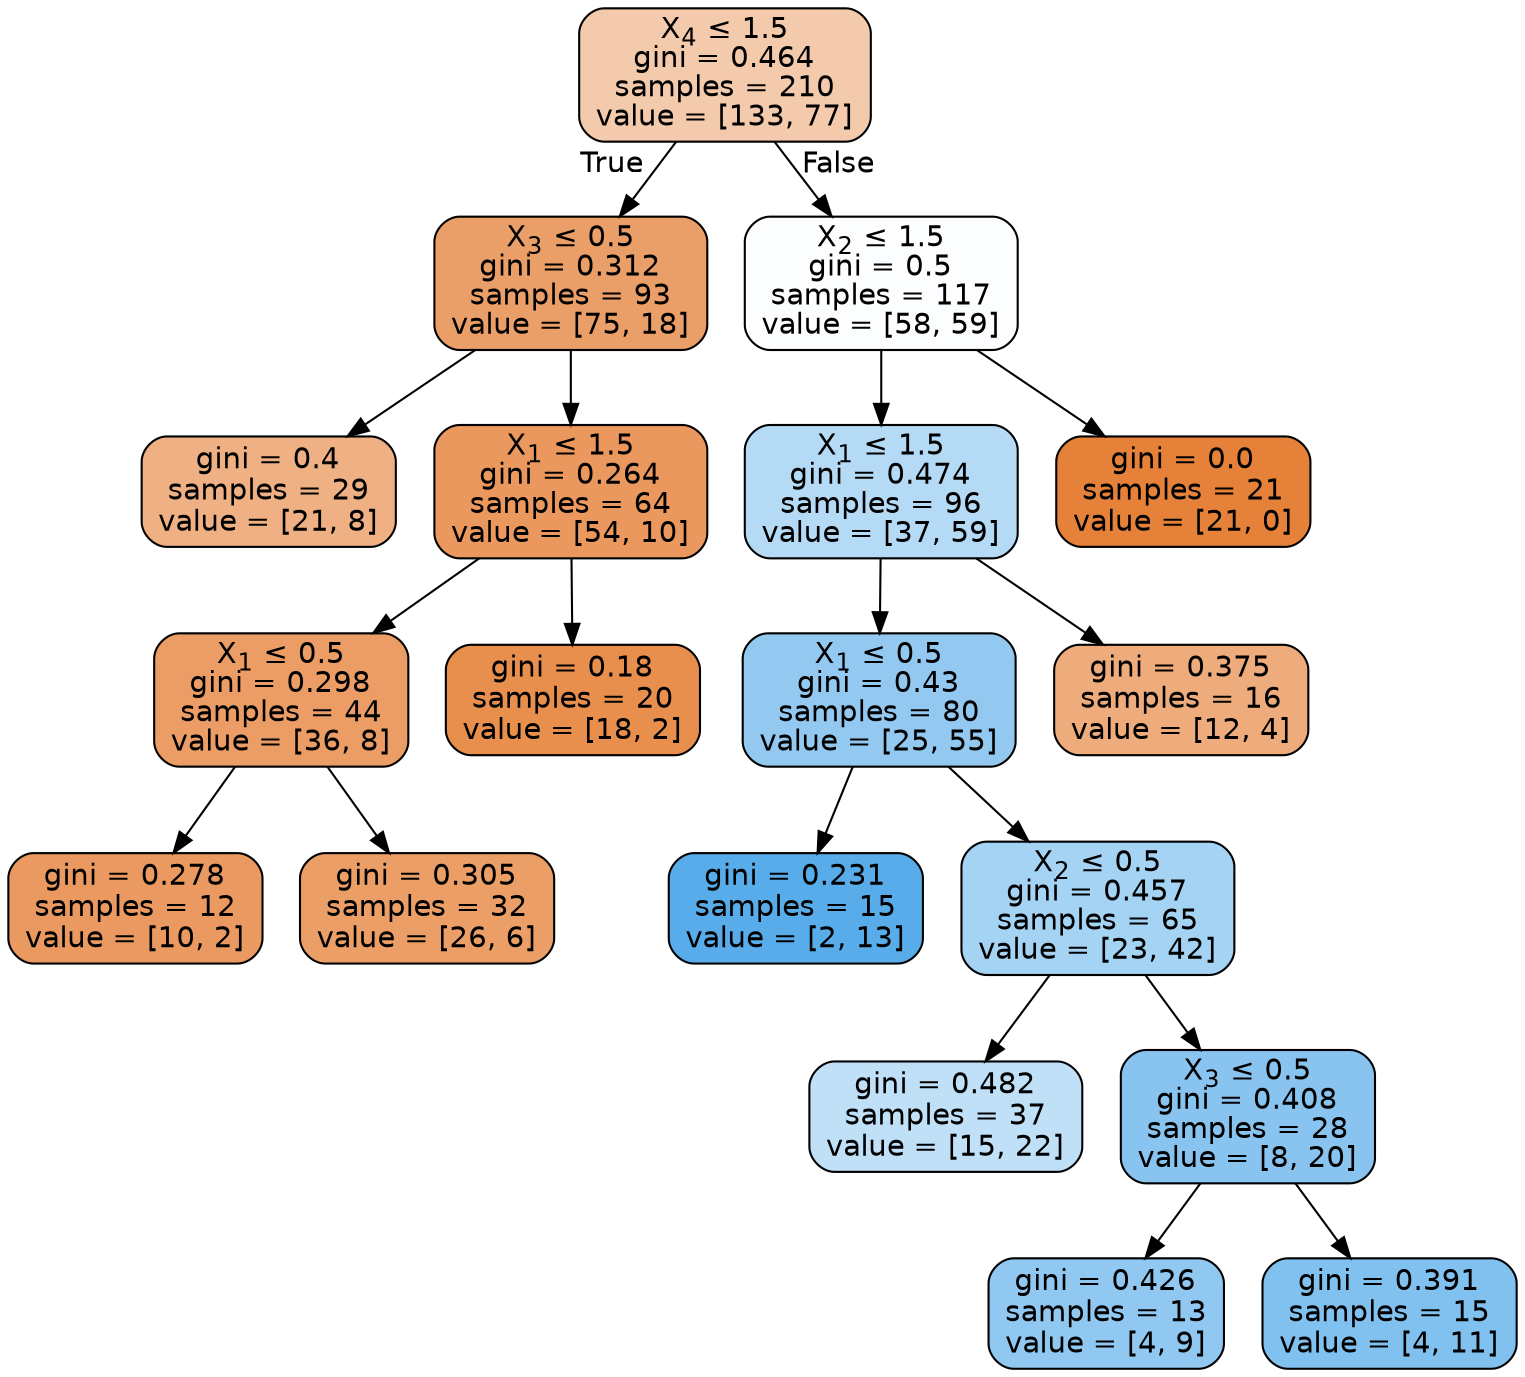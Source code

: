 digraph Tree {
node [shape=box, style="filled, rounded", color="black", fontname=helvetica] ;
edge [fontname=helvetica] ;
0 [label=<X<SUB>4</SUB> &le; 1.5<br/>gini = 0.464<br/>samples = 210<br/>value = [133, 77]>, fillcolor="#e581396b"] ;
1 [label=<X<SUB>3</SUB> &le; 0.5<br/>gini = 0.312<br/>samples = 93<br/>value = [75, 18]>, fillcolor="#e58139c2"] ;
0 -> 1 [labeldistance=2.5, labelangle=45, headlabel="True"] ;
2 [label=<gini = 0.4<br/>samples = 29<br/>value = [21, 8]>, fillcolor="#e581399e"] ;
1 -> 2 ;
3 [label=<X<SUB>1</SUB> &le; 1.5<br/>gini = 0.264<br/>samples = 64<br/>value = [54, 10]>, fillcolor="#e58139d0"] ;
1 -> 3 ;
4 [label=<X<SUB>1</SUB> &le; 0.5<br/>gini = 0.298<br/>samples = 44<br/>value = [36, 8]>, fillcolor="#e58139c6"] ;
3 -> 4 ;
5 [label=<gini = 0.278<br/>samples = 12<br/>value = [10, 2]>, fillcolor="#e58139cc"] ;
4 -> 5 ;
6 [label=<gini = 0.305<br/>samples = 32<br/>value = [26, 6]>, fillcolor="#e58139c4"] ;
4 -> 6 ;
7 [label=<gini = 0.18<br/>samples = 20<br/>value = [18, 2]>, fillcolor="#e58139e3"] ;
3 -> 7 ;
8 [label=<X<SUB>2</SUB> &le; 1.5<br/>gini = 0.5<br/>samples = 117<br/>value = [58, 59]>, fillcolor="#399de504"] ;
0 -> 8 [labeldistance=2.5, labelangle=-45, headlabel="False"] ;
9 [label=<X<SUB>1</SUB> &le; 1.5<br/>gini = 0.474<br/>samples = 96<br/>value = [37, 59]>, fillcolor="#399de55f"] ;
8 -> 9 ;
10 [label=<X<SUB>1</SUB> &le; 0.5<br/>gini = 0.43<br/>samples = 80<br/>value = [25, 55]>, fillcolor="#399de58b"] ;
9 -> 10 ;
11 [label=<gini = 0.231<br/>samples = 15<br/>value = [2, 13]>, fillcolor="#399de5d8"] ;
10 -> 11 ;
12 [label=<X<SUB>2</SUB> &le; 0.5<br/>gini = 0.457<br/>samples = 65<br/>value = [23, 42]>, fillcolor="#399de573"] ;
10 -> 12 ;
13 [label=<gini = 0.482<br/>samples = 37<br/>value = [15, 22]>, fillcolor="#399de551"] ;
12 -> 13 ;
14 [label=<X<SUB>3</SUB> &le; 0.5<br/>gini = 0.408<br/>samples = 28<br/>value = [8, 20]>, fillcolor="#399de599"] ;
12 -> 14 ;
15 [label=<gini = 0.426<br/>samples = 13<br/>value = [4, 9]>, fillcolor="#399de58e"] ;
14 -> 15 ;
16 [label=<gini = 0.391<br/>samples = 15<br/>value = [4, 11]>, fillcolor="#399de5a2"] ;
14 -> 16 ;
17 [label=<gini = 0.375<br/>samples = 16<br/>value = [12, 4]>, fillcolor="#e58139aa"] ;
9 -> 17 ;
18 [label=<gini = 0.0<br/>samples = 21<br/>value = [21, 0]>, fillcolor="#e58139ff"] ;
8 -> 18 ;
}